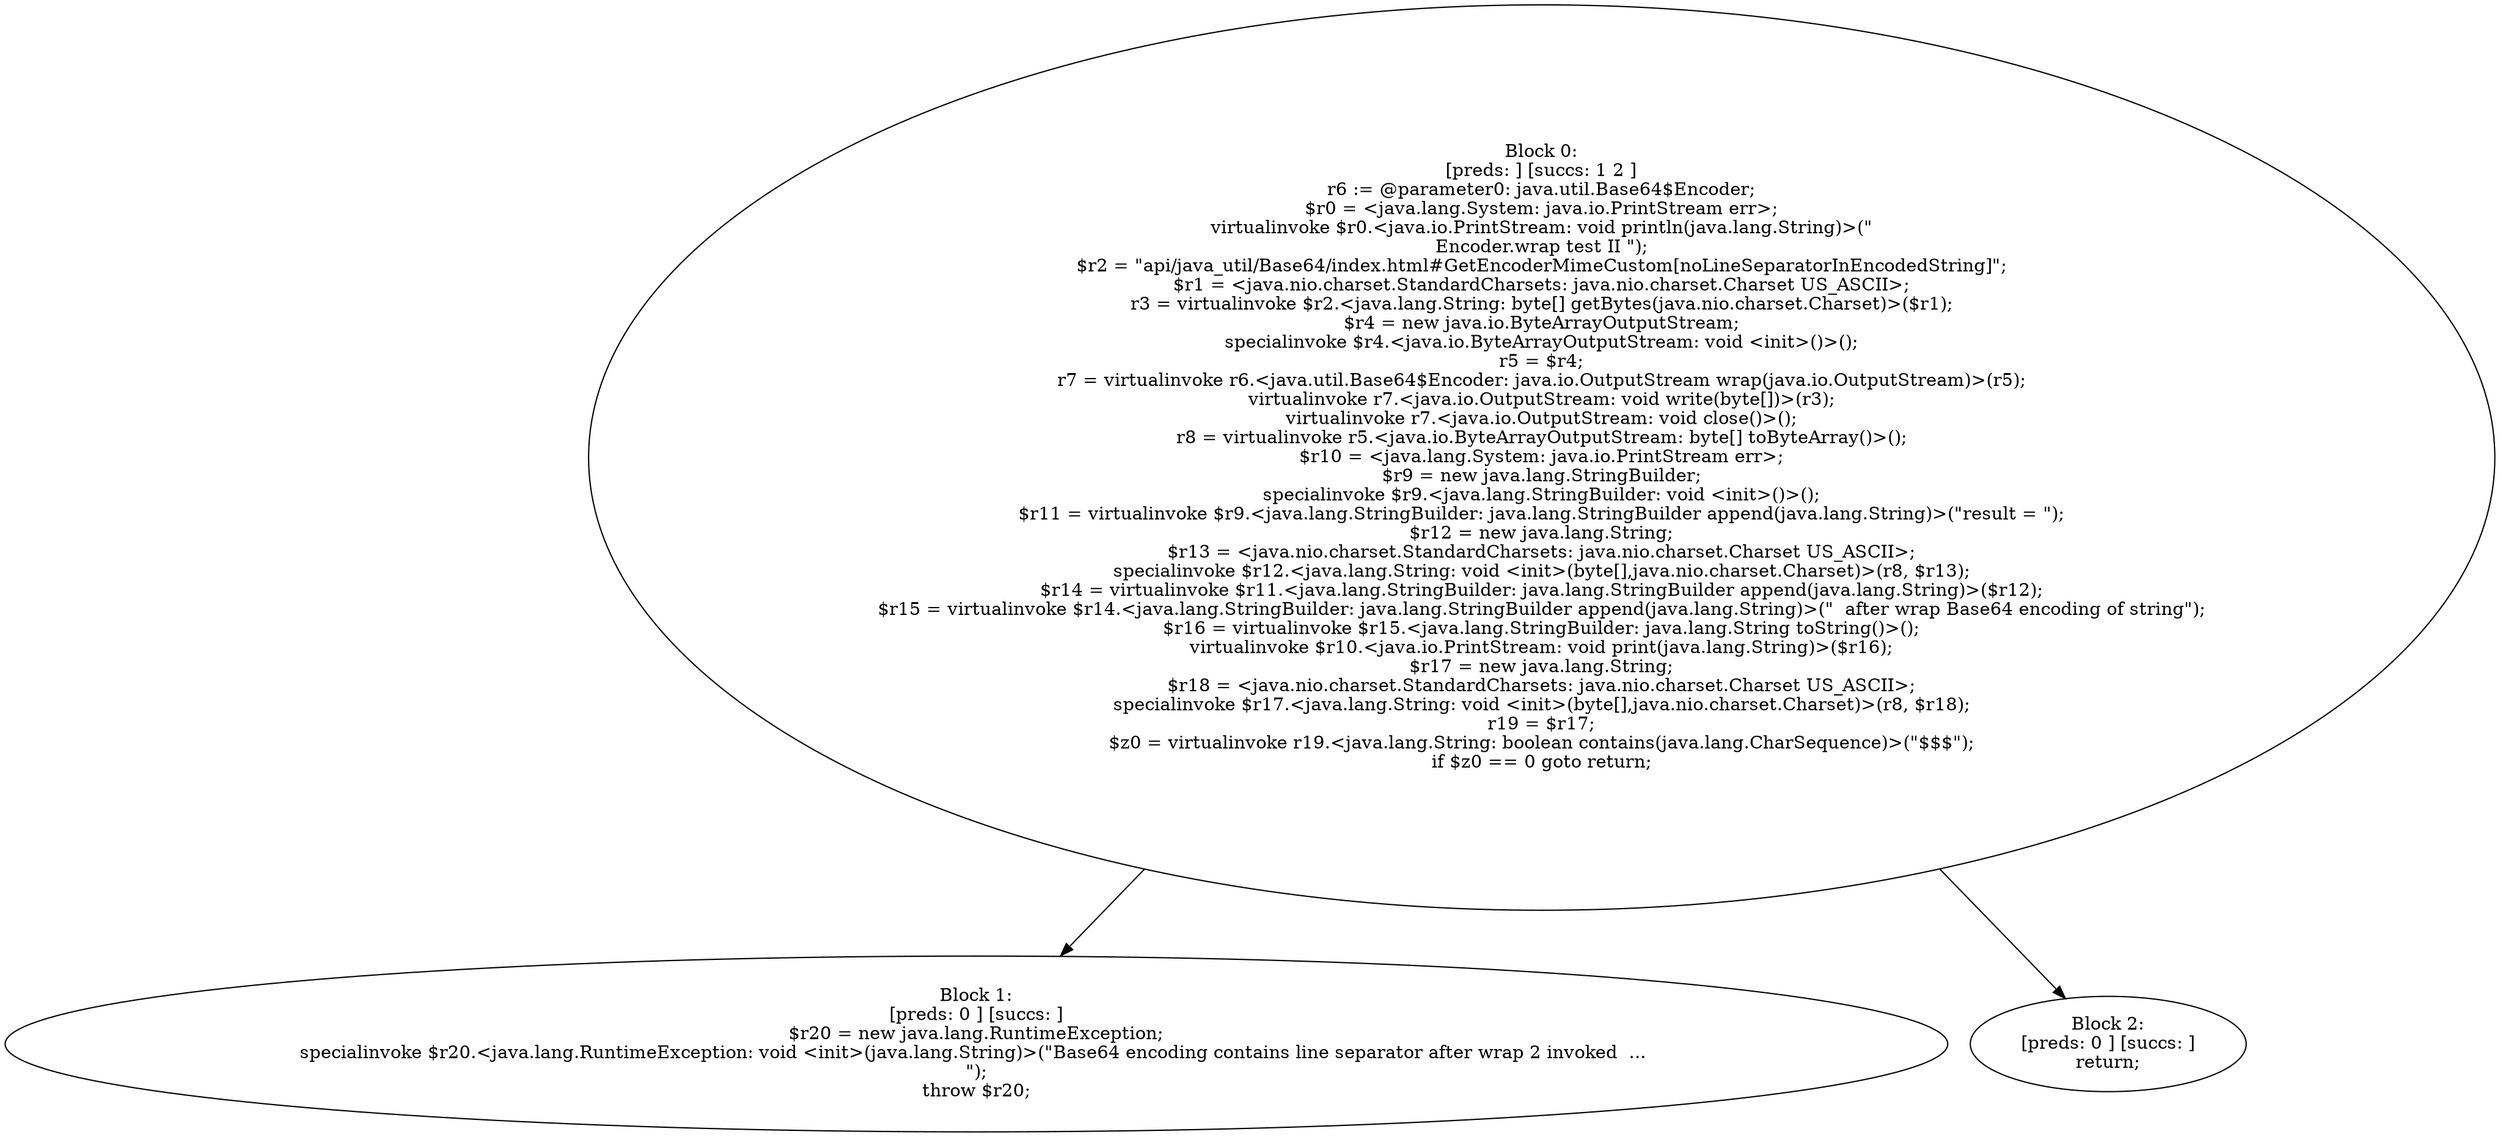 digraph "unitGraph" {
    "Block 0:
[preds: ] [succs: 1 2 ]
r6 := @parameter0: java.util.Base64$Encoder;
$r0 = <java.lang.System: java.io.PrintStream err>;
virtualinvoke $r0.<java.io.PrintStream: void println(java.lang.String)>(\"\nEncoder.wrap test II \");
$r2 = \"api/java_util/Base64/index.html#GetEncoderMimeCustom[noLineSeparatorInEncodedString]\";
$r1 = <java.nio.charset.StandardCharsets: java.nio.charset.Charset US_ASCII>;
r3 = virtualinvoke $r2.<java.lang.String: byte[] getBytes(java.nio.charset.Charset)>($r1);
$r4 = new java.io.ByteArrayOutputStream;
specialinvoke $r4.<java.io.ByteArrayOutputStream: void <init>()>();
r5 = $r4;
r7 = virtualinvoke r6.<java.util.Base64$Encoder: java.io.OutputStream wrap(java.io.OutputStream)>(r5);
virtualinvoke r7.<java.io.OutputStream: void write(byte[])>(r3);
virtualinvoke r7.<java.io.OutputStream: void close()>();
r8 = virtualinvoke r5.<java.io.ByteArrayOutputStream: byte[] toByteArray()>();
$r10 = <java.lang.System: java.io.PrintStream err>;
$r9 = new java.lang.StringBuilder;
specialinvoke $r9.<java.lang.StringBuilder: void <init>()>();
$r11 = virtualinvoke $r9.<java.lang.StringBuilder: java.lang.StringBuilder append(java.lang.String)>(\"result = \");
$r12 = new java.lang.String;
$r13 = <java.nio.charset.StandardCharsets: java.nio.charset.Charset US_ASCII>;
specialinvoke $r12.<java.lang.String: void <init>(byte[],java.nio.charset.Charset)>(r8, $r13);
$r14 = virtualinvoke $r11.<java.lang.StringBuilder: java.lang.StringBuilder append(java.lang.String)>($r12);
$r15 = virtualinvoke $r14.<java.lang.StringBuilder: java.lang.StringBuilder append(java.lang.String)>(\"  after wrap Base64 encoding of string\");
$r16 = virtualinvoke $r15.<java.lang.StringBuilder: java.lang.String toString()>();
virtualinvoke $r10.<java.io.PrintStream: void print(java.lang.String)>($r16);
$r17 = new java.lang.String;
$r18 = <java.nio.charset.StandardCharsets: java.nio.charset.Charset US_ASCII>;
specialinvoke $r17.<java.lang.String: void <init>(byte[],java.nio.charset.Charset)>(r8, $r18);
r19 = $r17;
$z0 = virtualinvoke r19.<java.lang.String: boolean contains(java.lang.CharSequence)>(\"$$$\");
if $z0 == 0 goto return;
"
    "Block 1:
[preds: 0 ] [succs: ]
$r20 = new java.lang.RuntimeException;
specialinvoke $r20.<java.lang.RuntimeException: void <init>(java.lang.String)>(\"Base64 encoding contains line separator after wrap 2 invoked  ... \n\");
throw $r20;
"
    "Block 2:
[preds: 0 ] [succs: ]
return;
"
    "Block 0:
[preds: ] [succs: 1 2 ]
r6 := @parameter0: java.util.Base64$Encoder;
$r0 = <java.lang.System: java.io.PrintStream err>;
virtualinvoke $r0.<java.io.PrintStream: void println(java.lang.String)>(\"\nEncoder.wrap test II \");
$r2 = \"api/java_util/Base64/index.html#GetEncoderMimeCustom[noLineSeparatorInEncodedString]\";
$r1 = <java.nio.charset.StandardCharsets: java.nio.charset.Charset US_ASCII>;
r3 = virtualinvoke $r2.<java.lang.String: byte[] getBytes(java.nio.charset.Charset)>($r1);
$r4 = new java.io.ByteArrayOutputStream;
specialinvoke $r4.<java.io.ByteArrayOutputStream: void <init>()>();
r5 = $r4;
r7 = virtualinvoke r6.<java.util.Base64$Encoder: java.io.OutputStream wrap(java.io.OutputStream)>(r5);
virtualinvoke r7.<java.io.OutputStream: void write(byte[])>(r3);
virtualinvoke r7.<java.io.OutputStream: void close()>();
r8 = virtualinvoke r5.<java.io.ByteArrayOutputStream: byte[] toByteArray()>();
$r10 = <java.lang.System: java.io.PrintStream err>;
$r9 = new java.lang.StringBuilder;
specialinvoke $r9.<java.lang.StringBuilder: void <init>()>();
$r11 = virtualinvoke $r9.<java.lang.StringBuilder: java.lang.StringBuilder append(java.lang.String)>(\"result = \");
$r12 = new java.lang.String;
$r13 = <java.nio.charset.StandardCharsets: java.nio.charset.Charset US_ASCII>;
specialinvoke $r12.<java.lang.String: void <init>(byte[],java.nio.charset.Charset)>(r8, $r13);
$r14 = virtualinvoke $r11.<java.lang.StringBuilder: java.lang.StringBuilder append(java.lang.String)>($r12);
$r15 = virtualinvoke $r14.<java.lang.StringBuilder: java.lang.StringBuilder append(java.lang.String)>(\"  after wrap Base64 encoding of string\");
$r16 = virtualinvoke $r15.<java.lang.StringBuilder: java.lang.String toString()>();
virtualinvoke $r10.<java.io.PrintStream: void print(java.lang.String)>($r16);
$r17 = new java.lang.String;
$r18 = <java.nio.charset.StandardCharsets: java.nio.charset.Charset US_ASCII>;
specialinvoke $r17.<java.lang.String: void <init>(byte[],java.nio.charset.Charset)>(r8, $r18);
r19 = $r17;
$z0 = virtualinvoke r19.<java.lang.String: boolean contains(java.lang.CharSequence)>(\"$$$\");
if $z0 == 0 goto return;
"->"Block 1:
[preds: 0 ] [succs: ]
$r20 = new java.lang.RuntimeException;
specialinvoke $r20.<java.lang.RuntimeException: void <init>(java.lang.String)>(\"Base64 encoding contains line separator after wrap 2 invoked  ... \n\");
throw $r20;
";
    "Block 0:
[preds: ] [succs: 1 2 ]
r6 := @parameter0: java.util.Base64$Encoder;
$r0 = <java.lang.System: java.io.PrintStream err>;
virtualinvoke $r0.<java.io.PrintStream: void println(java.lang.String)>(\"\nEncoder.wrap test II \");
$r2 = \"api/java_util/Base64/index.html#GetEncoderMimeCustom[noLineSeparatorInEncodedString]\";
$r1 = <java.nio.charset.StandardCharsets: java.nio.charset.Charset US_ASCII>;
r3 = virtualinvoke $r2.<java.lang.String: byte[] getBytes(java.nio.charset.Charset)>($r1);
$r4 = new java.io.ByteArrayOutputStream;
specialinvoke $r4.<java.io.ByteArrayOutputStream: void <init>()>();
r5 = $r4;
r7 = virtualinvoke r6.<java.util.Base64$Encoder: java.io.OutputStream wrap(java.io.OutputStream)>(r5);
virtualinvoke r7.<java.io.OutputStream: void write(byte[])>(r3);
virtualinvoke r7.<java.io.OutputStream: void close()>();
r8 = virtualinvoke r5.<java.io.ByteArrayOutputStream: byte[] toByteArray()>();
$r10 = <java.lang.System: java.io.PrintStream err>;
$r9 = new java.lang.StringBuilder;
specialinvoke $r9.<java.lang.StringBuilder: void <init>()>();
$r11 = virtualinvoke $r9.<java.lang.StringBuilder: java.lang.StringBuilder append(java.lang.String)>(\"result = \");
$r12 = new java.lang.String;
$r13 = <java.nio.charset.StandardCharsets: java.nio.charset.Charset US_ASCII>;
specialinvoke $r12.<java.lang.String: void <init>(byte[],java.nio.charset.Charset)>(r8, $r13);
$r14 = virtualinvoke $r11.<java.lang.StringBuilder: java.lang.StringBuilder append(java.lang.String)>($r12);
$r15 = virtualinvoke $r14.<java.lang.StringBuilder: java.lang.StringBuilder append(java.lang.String)>(\"  after wrap Base64 encoding of string\");
$r16 = virtualinvoke $r15.<java.lang.StringBuilder: java.lang.String toString()>();
virtualinvoke $r10.<java.io.PrintStream: void print(java.lang.String)>($r16);
$r17 = new java.lang.String;
$r18 = <java.nio.charset.StandardCharsets: java.nio.charset.Charset US_ASCII>;
specialinvoke $r17.<java.lang.String: void <init>(byte[],java.nio.charset.Charset)>(r8, $r18);
r19 = $r17;
$z0 = virtualinvoke r19.<java.lang.String: boolean contains(java.lang.CharSequence)>(\"$$$\");
if $z0 == 0 goto return;
"->"Block 2:
[preds: 0 ] [succs: ]
return;
";
}

